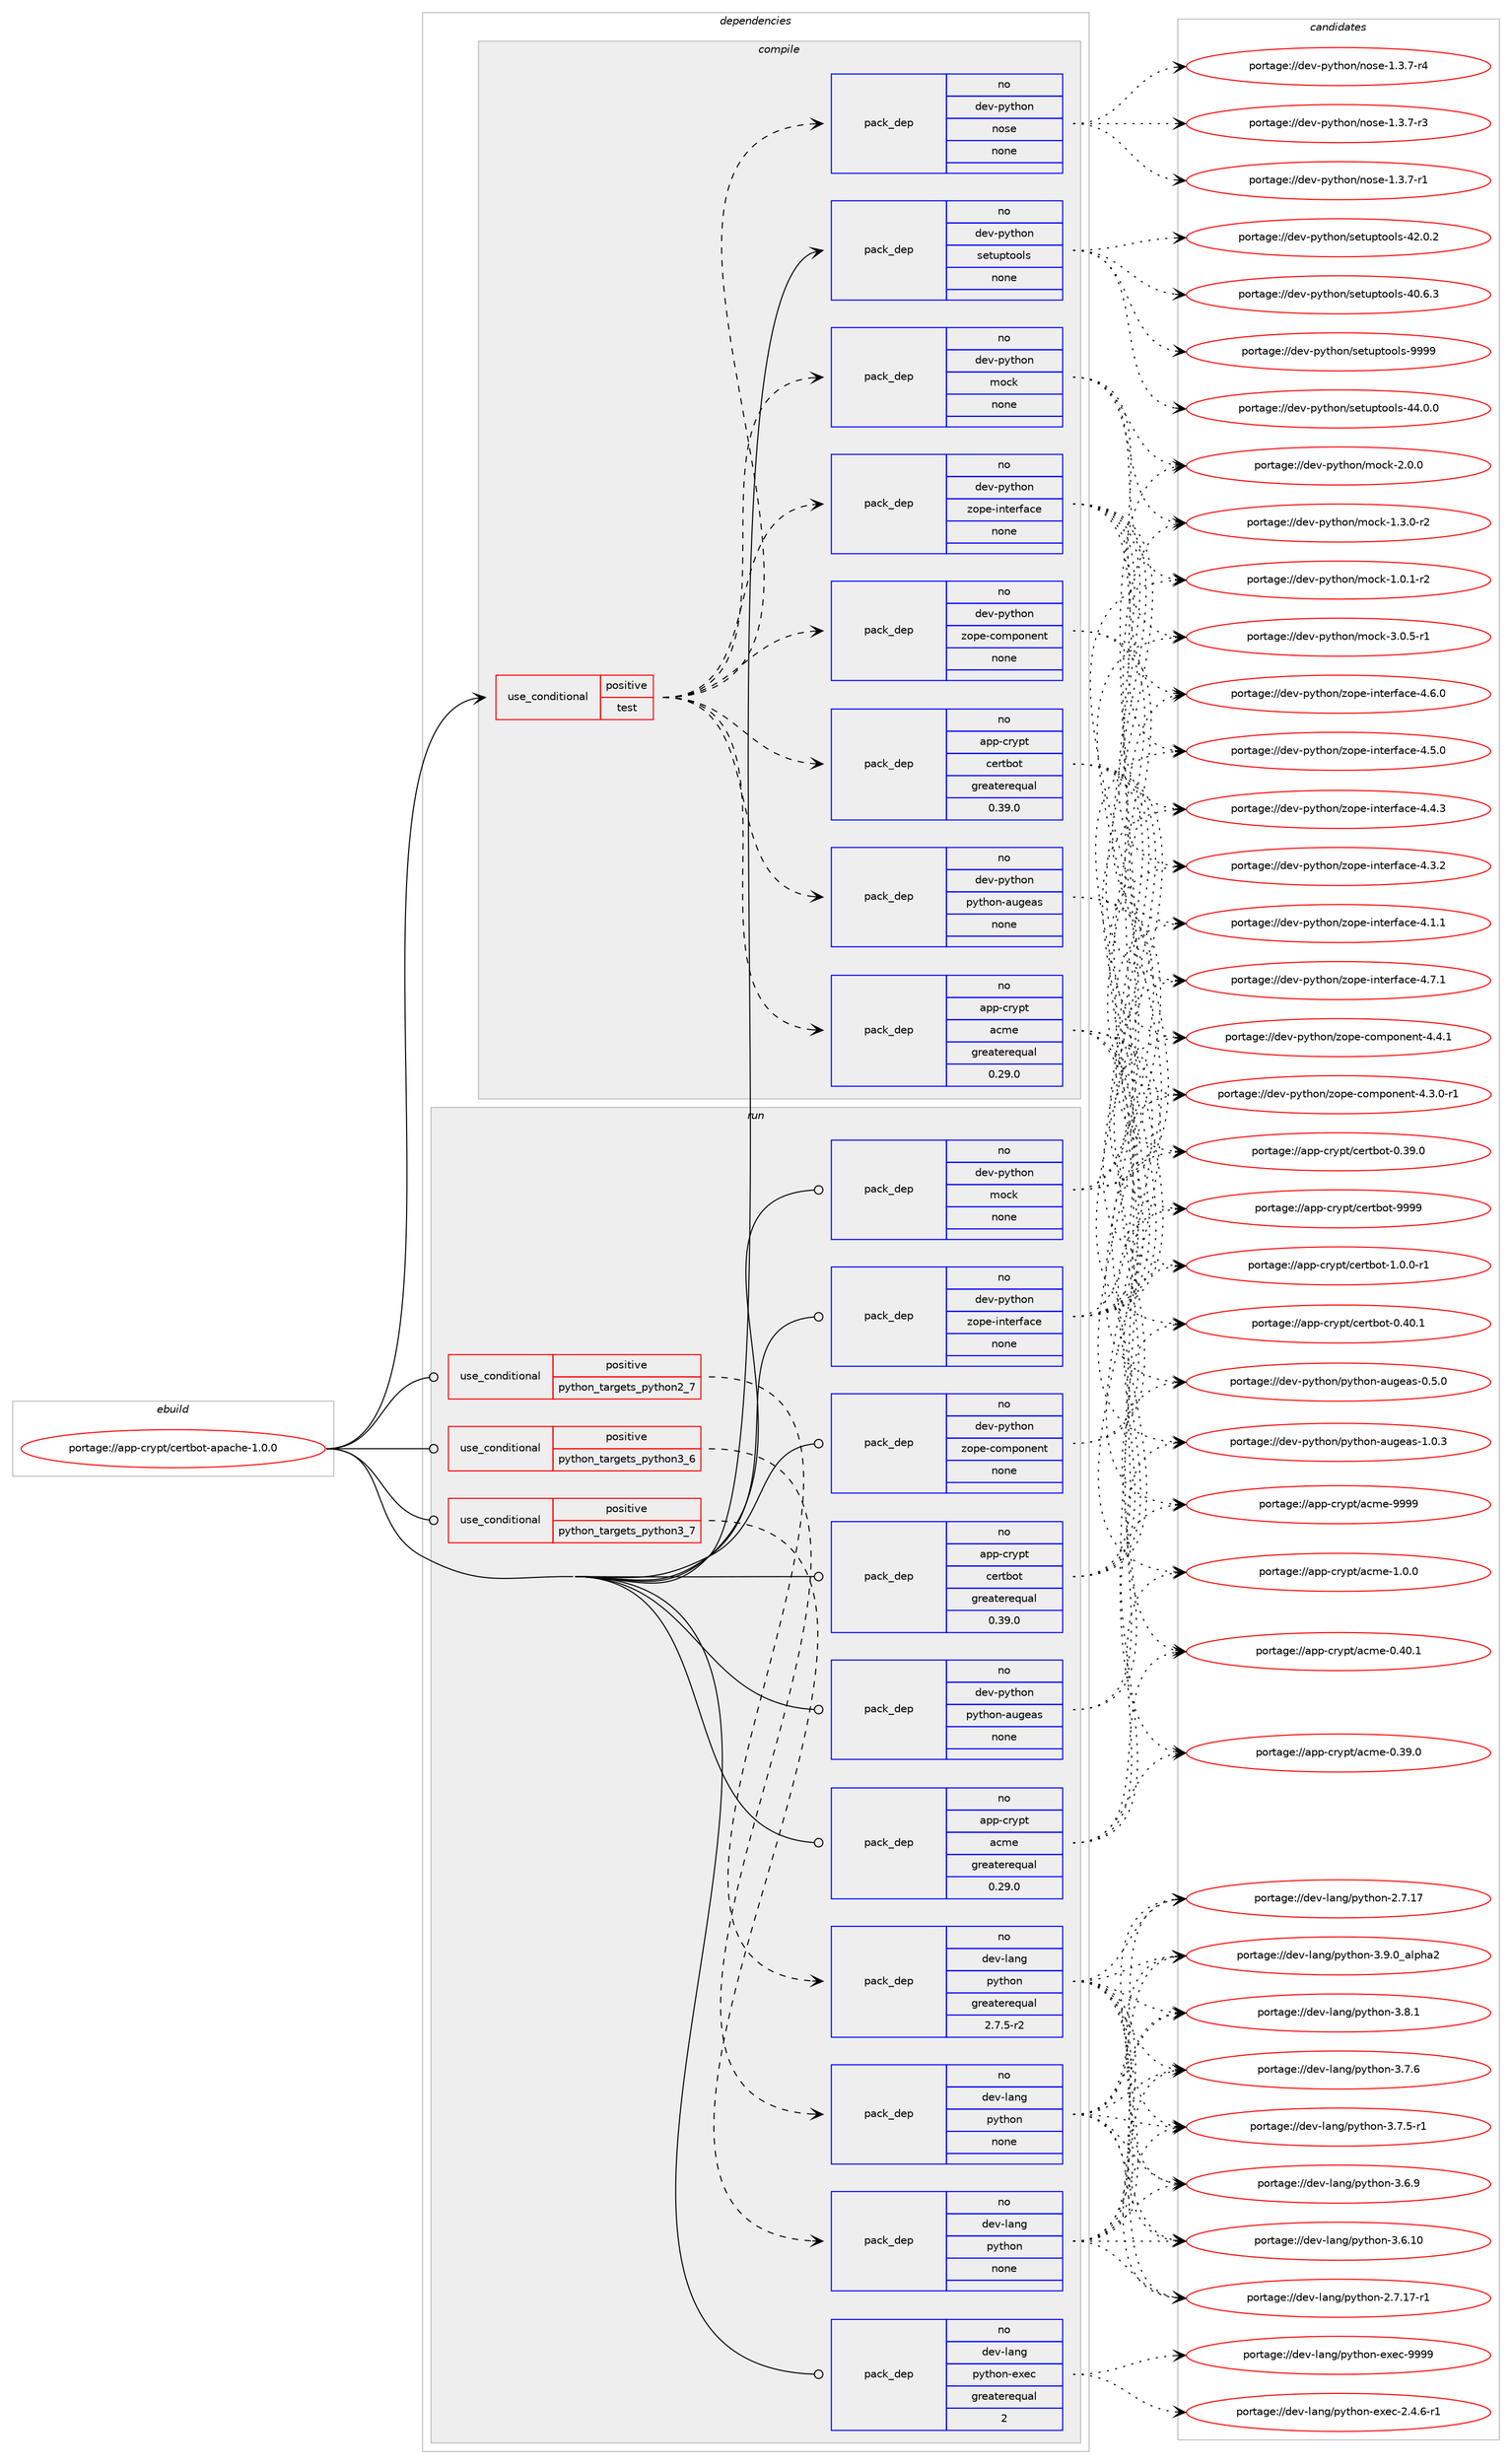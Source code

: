digraph prolog {

# *************
# Graph options
# *************

newrank=true;
concentrate=true;
compound=true;
graph [rankdir=LR,fontname=Helvetica,fontsize=10,ranksep=1.5];#, ranksep=2.5, nodesep=0.2];
edge  [arrowhead=vee];
node  [fontname=Helvetica,fontsize=10];

# **********
# The ebuild
# **********

subgraph cluster_leftcol {
color=gray;
label=<<i>ebuild</i>>;
id [label="portage://app-crypt/certbot-apache-1.0.0", color=red, width=4, href="../app-crypt/certbot-apache-1.0.0.svg"];
}

# ****************
# The dependencies
# ****************

subgraph cluster_midcol {
color=gray;
label=<<i>dependencies</i>>;
subgraph cluster_compile {
fillcolor="#eeeeee";
style=filled;
label=<<i>compile</i>>;
subgraph cond151687 {
dependency643740 [label=<<TABLE BORDER="0" CELLBORDER="1" CELLSPACING="0" CELLPADDING="4"><TR><TD ROWSPAN="3" CELLPADDING="10">use_conditional</TD></TR><TR><TD>positive</TD></TR><TR><TD>test</TD></TR></TABLE>>, shape=none, color=red];
subgraph pack483487 {
dependency643741 [label=<<TABLE BORDER="0" CELLBORDER="1" CELLSPACING="0" CELLPADDING="4" WIDTH="220"><TR><TD ROWSPAN="6" CELLPADDING="30">pack_dep</TD></TR><TR><TD WIDTH="110">no</TD></TR><TR><TD>app-crypt</TD></TR><TR><TD>acme</TD></TR><TR><TD>greaterequal</TD></TR><TR><TD>0.29.0</TD></TR></TABLE>>, shape=none, color=blue];
}
dependency643740:e -> dependency643741:w [weight=20,style="dashed",arrowhead="vee"];
subgraph pack483488 {
dependency643742 [label=<<TABLE BORDER="0" CELLBORDER="1" CELLSPACING="0" CELLPADDING="4" WIDTH="220"><TR><TD ROWSPAN="6" CELLPADDING="30">pack_dep</TD></TR><TR><TD WIDTH="110">no</TD></TR><TR><TD>app-crypt</TD></TR><TR><TD>certbot</TD></TR><TR><TD>greaterequal</TD></TR><TR><TD>0.39.0</TD></TR></TABLE>>, shape=none, color=blue];
}
dependency643740:e -> dependency643742:w [weight=20,style="dashed",arrowhead="vee"];
subgraph pack483489 {
dependency643743 [label=<<TABLE BORDER="0" CELLBORDER="1" CELLSPACING="0" CELLPADDING="4" WIDTH="220"><TR><TD ROWSPAN="6" CELLPADDING="30">pack_dep</TD></TR><TR><TD WIDTH="110">no</TD></TR><TR><TD>dev-python</TD></TR><TR><TD>mock</TD></TR><TR><TD>none</TD></TR><TR><TD></TD></TR></TABLE>>, shape=none, color=blue];
}
dependency643740:e -> dependency643743:w [weight=20,style="dashed",arrowhead="vee"];
subgraph pack483490 {
dependency643744 [label=<<TABLE BORDER="0" CELLBORDER="1" CELLSPACING="0" CELLPADDING="4" WIDTH="220"><TR><TD ROWSPAN="6" CELLPADDING="30">pack_dep</TD></TR><TR><TD WIDTH="110">no</TD></TR><TR><TD>dev-python</TD></TR><TR><TD>python-augeas</TD></TR><TR><TD>none</TD></TR><TR><TD></TD></TR></TABLE>>, shape=none, color=blue];
}
dependency643740:e -> dependency643744:w [weight=20,style="dashed",arrowhead="vee"];
subgraph pack483491 {
dependency643745 [label=<<TABLE BORDER="0" CELLBORDER="1" CELLSPACING="0" CELLPADDING="4" WIDTH="220"><TR><TD ROWSPAN="6" CELLPADDING="30">pack_dep</TD></TR><TR><TD WIDTH="110">no</TD></TR><TR><TD>dev-python</TD></TR><TR><TD>zope-component</TD></TR><TR><TD>none</TD></TR><TR><TD></TD></TR></TABLE>>, shape=none, color=blue];
}
dependency643740:e -> dependency643745:w [weight=20,style="dashed",arrowhead="vee"];
subgraph pack483492 {
dependency643746 [label=<<TABLE BORDER="0" CELLBORDER="1" CELLSPACING="0" CELLPADDING="4" WIDTH="220"><TR><TD ROWSPAN="6" CELLPADDING="30">pack_dep</TD></TR><TR><TD WIDTH="110">no</TD></TR><TR><TD>dev-python</TD></TR><TR><TD>zope-interface</TD></TR><TR><TD>none</TD></TR><TR><TD></TD></TR></TABLE>>, shape=none, color=blue];
}
dependency643740:e -> dependency643746:w [weight=20,style="dashed",arrowhead="vee"];
subgraph pack483493 {
dependency643747 [label=<<TABLE BORDER="0" CELLBORDER="1" CELLSPACING="0" CELLPADDING="4" WIDTH="220"><TR><TD ROWSPAN="6" CELLPADDING="30">pack_dep</TD></TR><TR><TD WIDTH="110">no</TD></TR><TR><TD>dev-python</TD></TR><TR><TD>nose</TD></TR><TR><TD>none</TD></TR><TR><TD></TD></TR></TABLE>>, shape=none, color=blue];
}
dependency643740:e -> dependency643747:w [weight=20,style="dashed",arrowhead="vee"];
}
id:e -> dependency643740:w [weight=20,style="solid",arrowhead="vee"];
subgraph pack483494 {
dependency643748 [label=<<TABLE BORDER="0" CELLBORDER="1" CELLSPACING="0" CELLPADDING="4" WIDTH="220"><TR><TD ROWSPAN="6" CELLPADDING="30">pack_dep</TD></TR><TR><TD WIDTH="110">no</TD></TR><TR><TD>dev-python</TD></TR><TR><TD>setuptools</TD></TR><TR><TD>none</TD></TR><TR><TD></TD></TR></TABLE>>, shape=none, color=blue];
}
id:e -> dependency643748:w [weight=20,style="solid",arrowhead="vee"];
}
subgraph cluster_compileandrun {
fillcolor="#eeeeee";
style=filled;
label=<<i>compile and run</i>>;
}
subgraph cluster_run {
fillcolor="#eeeeee";
style=filled;
label=<<i>run</i>>;
subgraph cond151688 {
dependency643749 [label=<<TABLE BORDER="0" CELLBORDER="1" CELLSPACING="0" CELLPADDING="4"><TR><TD ROWSPAN="3" CELLPADDING="10">use_conditional</TD></TR><TR><TD>positive</TD></TR><TR><TD>python_targets_python2_7</TD></TR></TABLE>>, shape=none, color=red];
subgraph pack483495 {
dependency643750 [label=<<TABLE BORDER="0" CELLBORDER="1" CELLSPACING="0" CELLPADDING="4" WIDTH="220"><TR><TD ROWSPAN="6" CELLPADDING="30">pack_dep</TD></TR><TR><TD WIDTH="110">no</TD></TR><TR><TD>dev-lang</TD></TR><TR><TD>python</TD></TR><TR><TD>greaterequal</TD></TR><TR><TD>2.7.5-r2</TD></TR></TABLE>>, shape=none, color=blue];
}
dependency643749:e -> dependency643750:w [weight=20,style="dashed",arrowhead="vee"];
}
id:e -> dependency643749:w [weight=20,style="solid",arrowhead="odot"];
subgraph cond151689 {
dependency643751 [label=<<TABLE BORDER="0" CELLBORDER="1" CELLSPACING="0" CELLPADDING="4"><TR><TD ROWSPAN="3" CELLPADDING="10">use_conditional</TD></TR><TR><TD>positive</TD></TR><TR><TD>python_targets_python3_6</TD></TR></TABLE>>, shape=none, color=red];
subgraph pack483496 {
dependency643752 [label=<<TABLE BORDER="0" CELLBORDER="1" CELLSPACING="0" CELLPADDING="4" WIDTH="220"><TR><TD ROWSPAN="6" CELLPADDING="30">pack_dep</TD></TR><TR><TD WIDTH="110">no</TD></TR><TR><TD>dev-lang</TD></TR><TR><TD>python</TD></TR><TR><TD>none</TD></TR><TR><TD></TD></TR></TABLE>>, shape=none, color=blue];
}
dependency643751:e -> dependency643752:w [weight=20,style="dashed",arrowhead="vee"];
}
id:e -> dependency643751:w [weight=20,style="solid",arrowhead="odot"];
subgraph cond151690 {
dependency643753 [label=<<TABLE BORDER="0" CELLBORDER="1" CELLSPACING="0" CELLPADDING="4"><TR><TD ROWSPAN="3" CELLPADDING="10">use_conditional</TD></TR><TR><TD>positive</TD></TR><TR><TD>python_targets_python3_7</TD></TR></TABLE>>, shape=none, color=red];
subgraph pack483497 {
dependency643754 [label=<<TABLE BORDER="0" CELLBORDER="1" CELLSPACING="0" CELLPADDING="4" WIDTH="220"><TR><TD ROWSPAN="6" CELLPADDING="30">pack_dep</TD></TR><TR><TD WIDTH="110">no</TD></TR><TR><TD>dev-lang</TD></TR><TR><TD>python</TD></TR><TR><TD>none</TD></TR><TR><TD></TD></TR></TABLE>>, shape=none, color=blue];
}
dependency643753:e -> dependency643754:w [weight=20,style="dashed",arrowhead="vee"];
}
id:e -> dependency643753:w [weight=20,style="solid",arrowhead="odot"];
subgraph pack483498 {
dependency643755 [label=<<TABLE BORDER="0" CELLBORDER="1" CELLSPACING="0" CELLPADDING="4" WIDTH="220"><TR><TD ROWSPAN="6" CELLPADDING="30">pack_dep</TD></TR><TR><TD WIDTH="110">no</TD></TR><TR><TD>app-crypt</TD></TR><TR><TD>acme</TD></TR><TR><TD>greaterequal</TD></TR><TR><TD>0.29.0</TD></TR></TABLE>>, shape=none, color=blue];
}
id:e -> dependency643755:w [weight=20,style="solid",arrowhead="odot"];
subgraph pack483499 {
dependency643756 [label=<<TABLE BORDER="0" CELLBORDER="1" CELLSPACING="0" CELLPADDING="4" WIDTH="220"><TR><TD ROWSPAN="6" CELLPADDING="30">pack_dep</TD></TR><TR><TD WIDTH="110">no</TD></TR><TR><TD>app-crypt</TD></TR><TR><TD>certbot</TD></TR><TR><TD>greaterequal</TD></TR><TR><TD>0.39.0</TD></TR></TABLE>>, shape=none, color=blue];
}
id:e -> dependency643756:w [weight=20,style="solid",arrowhead="odot"];
subgraph pack483500 {
dependency643757 [label=<<TABLE BORDER="0" CELLBORDER="1" CELLSPACING="0" CELLPADDING="4" WIDTH="220"><TR><TD ROWSPAN="6" CELLPADDING="30">pack_dep</TD></TR><TR><TD WIDTH="110">no</TD></TR><TR><TD>dev-lang</TD></TR><TR><TD>python-exec</TD></TR><TR><TD>greaterequal</TD></TR><TR><TD>2</TD></TR></TABLE>>, shape=none, color=blue];
}
id:e -> dependency643757:w [weight=20,style="solid",arrowhead="odot"];
subgraph pack483501 {
dependency643758 [label=<<TABLE BORDER="0" CELLBORDER="1" CELLSPACING="0" CELLPADDING="4" WIDTH="220"><TR><TD ROWSPAN="6" CELLPADDING="30">pack_dep</TD></TR><TR><TD WIDTH="110">no</TD></TR><TR><TD>dev-python</TD></TR><TR><TD>mock</TD></TR><TR><TD>none</TD></TR><TR><TD></TD></TR></TABLE>>, shape=none, color=blue];
}
id:e -> dependency643758:w [weight=20,style="solid",arrowhead="odot"];
subgraph pack483502 {
dependency643759 [label=<<TABLE BORDER="0" CELLBORDER="1" CELLSPACING="0" CELLPADDING="4" WIDTH="220"><TR><TD ROWSPAN="6" CELLPADDING="30">pack_dep</TD></TR><TR><TD WIDTH="110">no</TD></TR><TR><TD>dev-python</TD></TR><TR><TD>python-augeas</TD></TR><TR><TD>none</TD></TR><TR><TD></TD></TR></TABLE>>, shape=none, color=blue];
}
id:e -> dependency643759:w [weight=20,style="solid",arrowhead="odot"];
subgraph pack483503 {
dependency643760 [label=<<TABLE BORDER="0" CELLBORDER="1" CELLSPACING="0" CELLPADDING="4" WIDTH="220"><TR><TD ROWSPAN="6" CELLPADDING="30">pack_dep</TD></TR><TR><TD WIDTH="110">no</TD></TR><TR><TD>dev-python</TD></TR><TR><TD>zope-component</TD></TR><TR><TD>none</TD></TR><TR><TD></TD></TR></TABLE>>, shape=none, color=blue];
}
id:e -> dependency643760:w [weight=20,style="solid",arrowhead="odot"];
subgraph pack483504 {
dependency643761 [label=<<TABLE BORDER="0" CELLBORDER="1" CELLSPACING="0" CELLPADDING="4" WIDTH="220"><TR><TD ROWSPAN="6" CELLPADDING="30">pack_dep</TD></TR><TR><TD WIDTH="110">no</TD></TR><TR><TD>dev-python</TD></TR><TR><TD>zope-interface</TD></TR><TR><TD>none</TD></TR><TR><TD></TD></TR></TABLE>>, shape=none, color=blue];
}
id:e -> dependency643761:w [weight=20,style="solid",arrowhead="odot"];
}
}

# **************
# The candidates
# **************

subgraph cluster_choices {
rank=same;
color=gray;
label=<<i>candidates</i>>;

subgraph choice483487 {
color=black;
nodesep=1;
choice9711211245991141211121164797991091014557575757 [label="portage://app-crypt/acme-9999", color=red, width=4,href="../app-crypt/acme-9999.svg"];
choice971121124599114121112116479799109101454946484648 [label="portage://app-crypt/acme-1.0.0", color=red, width=4,href="../app-crypt/acme-1.0.0.svg"];
choice97112112459911412111211647979910910145484652484649 [label="portage://app-crypt/acme-0.40.1", color=red, width=4,href="../app-crypt/acme-0.40.1.svg"];
choice97112112459911412111211647979910910145484651574648 [label="portage://app-crypt/acme-0.39.0", color=red, width=4,href="../app-crypt/acme-0.39.0.svg"];
dependency643741:e -> choice9711211245991141211121164797991091014557575757:w [style=dotted,weight="100"];
dependency643741:e -> choice971121124599114121112116479799109101454946484648:w [style=dotted,weight="100"];
dependency643741:e -> choice97112112459911412111211647979910910145484652484649:w [style=dotted,weight="100"];
dependency643741:e -> choice97112112459911412111211647979910910145484651574648:w [style=dotted,weight="100"];
}
subgraph choice483488 {
color=black;
nodesep=1;
choice9711211245991141211121164799101114116981111164557575757 [label="portage://app-crypt/certbot-9999", color=red, width=4,href="../app-crypt/certbot-9999.svg"];
choice9711211245991141211121164799101114116981111164549464846484511449 [label="portage://app-crypt/certbot-1.0.0-r1", color=red, width=4,href="../app-crypt/certbot-1.0.0-r1.svg"];
choice97112112459911412111211647991011141169811111645484652484649 [label="portage://app-crypt/certbot-0.40.1", color=red, width=4,href="../app-crypt/certbot-0.40.1.svg"];
choice97112112459911412111211647991011141169811111645484651574648 [label="portage://app-crypt/certbot-0.39.0", color=red, width=4,href="../app-crypt/certbot-0.39.0.svg"];
dependency643742:e -> choice9711211245991141211121164799101114116981111164557575757:w [style=dotted,weight="100"];
dependency643742:e -> choice9711211245991141211121164799101114116981111164549464846484511449:w [style=dotted,weight="100"];
dependency643742:e -> choice97112112459911412111211647991011141169811111645484652484649:w [style=dotted,weight="100"];
dependency643742:e -> choice97112112459911412111211647991011141169811111645484651574648:w [style=dotted,weight="100"];
}
subgraph choice483489 {
color=black;
nodesep=1;
choice1001011184511212111610411111047109111991074551464846534511449 [label="portage://dev-python/mock-3.0.5-r1", color=red, width=4,href="../dev-python/mock-3.0.5-r1.svg"];
choice100101118451121211161041111104710911199107455046484648 [label="portage://dev-python/mock-2.0.0", color=red, width=4,href="../dev-python/mock-2.0.0.svg"];
choice1001011184511212111610411111047109111991074549465146484511450 [label="portage://dev-python/mock-1.3.0-r2", color=red, width=4,href="../dev-python/mock-1.3.0-r2.svg"];
choice1001011184511212111610411111047109111991074549464846494511450 [label="portage://dev-python/mock-1.0.1-r2", color=red, width=4,href="../dev-python/mock-1.0.1-r2.svg"];
dependency643743:e -> choice1001011184511212111610411111047109111991074551464846534511449:w [style=dotted,weight="100"];
dependency643743:e -> choice100101118451121211161041111104710911199107455046484648:w [style=dotted,weight="100"];
dependency643743:e -> choice1001011184511212111610411111047109111991074549465146484511450:w [style=dotted,weight="100"];
dependency643743:e -> choice1001011184511212111610411111047109111991074549464846494511450:w [style=dotted,weight="100"];
}
subgraph choice483490 {
color=black;
nodesep=1;
choice1001011184511212111610411111047112121116104111110459711710310197115454946484651 [label="portage://dev-python/python-augeas-1.0.3", color=red, width=4,href="../dev-python/python-augeas-1.0.3.svg"];
choice1001011184511212111610411111047112121116104111110459711710310197115454846534648 [label="portage://dev-python/python-augeas-0.5.0", color=red, width=4,href="../dev-python/python-augeas-0.5.0.svg"];
dependency643744:e -> choice1001011184511212111610411111047112121116104111110459711710310197115454946484651:w [style=dotted,weight="100"];
dependency643744:e -> choice1001011184511212111610411111047112121116104111110459711710310197115454846534648:w [style=dotted,weight="100"];
}
subgraph choice483491 {
color=black;
nodesep=1;
choice10010111845112121116104111110471221111121014599111109112111110101110116455246524649 [label="portage://dev-python/zope-component-4.4.1", color=red, width=4,href="../dev-python/zope-component-4.4.1.svg"];
choice100101118451121211161041111104712211111210145991111091121111101011101164552465146484511449 [label="portage://dev-python/zope-component-4.3.0-r1", color=red, width=4,href="../dev-python/zope-component-4.3.0-r1.svg"];
dependency643745:e -> choice10010111845112121116104111110471221111121014599111109112111110101110116455246524649:w [style=dotted,weight="100"];
dependency643745:e -> choice100101118451121211161041111104712211111210145991111091121111101011101164552465146484511449:w [style=dotted,weight="100"];
}
subgraph choice483492 {
color=black;
nodesep=1;
choice1001011184511212111610411111047122111112101451051101161011141029799101455246554649 [label="portage://dev-python/zope-interface-4.7.1", color=red, width=4,href="../dev-python/zope-interface-4.7.1.svg"];
choice1001011184511212111610411111047122111112101451051101161011141029799101455246544648 [label="portage://dev-python/zope-interface-4.6.0", color=red, width=4,href="../dev-python/zope-interface-4.6.0.svg"];
choice1001011184511212111610411111047122111112101451051101161011141029799101455246534648 [label="portage://dev-python/zope-interface-4.5.0", color=red, width=4,href="../dev-python/zope-interface-4.5.0.svg"];
choice1001011184511212111610411111047122111112101451051101161011141029799101455246524651 [label="portage://dev-python/zope-interface-4.4.3", color=red, width=4,href="../dev-python/zope-interface-4.4.3.svg"];
choice1001011184511212111610411111047122111112101451051101161011141029799101455246514650 [label="portage://dev-python/zope-interface-4.3.2", color=red, width=4,href="../dev-python/zope-interface-4.3.2.svg"];
choice1001011184511212111610411111047122111112101451051101161011141029799101455246494649 [label="portage://dev-python/zope-interface-4.1.1", color=red, width=4,href="../dev-python/zope-interface-4.1.1.svg"];
dependency643746:e -> choice1001011184511212111610411111047122111112101451051101161011141029799101455246554649:w [style=dotted,weight="100"];
dependency643746:e -> choice1001011184511212111610411111047122111112101451051101161011141029799101455246544648:w [style=dotted,weight="100"];
dependency643746:e -> choice1001011184511212111610411111047122111112101451051101161011141029799101455246534648:w [style=dotted,weight="100"];
dependency643746:e -> choice1001011184511212111610411111047122111112101451051101161011141029799101455246524651:w [style=dotted,weight="100"];
dependency643746:e -> choice1001011184511212111610411111047122111112101451051101161011141029799101455246514650:w [style=dotted,weight="100"];
dependency643746:e -> choice1001011184511212111610411111047122111112101451051101161011141029799101455246494649:w [style=dotted,weight="100"];
}
subgraph choice483493 {
color=black;
nodesep=1;
choice10010111845112121116104111110471101111151014549465146554511452 [label="portage://dev-python/nose-1.3.7-r4", color=red, width=4,href="../dev-python/nose-1.3.7-r4.svg"];
choice10010111845112121116104111110471101111151014549465146554511451 [label="portage://dev-python/nose-1.3.7-r3", color=red, width=4,href="../dev-python/nose-1.3.7-r3.svg"];
choice10010111845112121116104111110471101111151014549465146554511449 [label="portage://dev-python/nose-1.3.7-r1", color=red, width=4,href="../dev-python/nose-1.3.7-r1.svg"];
dependency643747:e -> choice10010111845112121116104111110471101111151014549465146554511452:w [style=dotted,weight="100"];
dependency643747:e -> choice10010111845112121116104111110471101111151014549465146554511451:w [style=dotted,weight="100"];
dependency643747:e -> choice10010111845112121116104111110471101111151014549465146554511449:w [style=dotted,weight="100"];
}
subgraph choice483494 {
color=black;
nodesep=1;
choice10010111845112121116104111110471151011161171121161111111081154557575757 [label="portage://dev-python/setuptools-9999", color=red, width=4,href="../dev-python/setuptools-9999.svg"];
choice100101118451121211161041111104711510111611711211611111110811545525246484648 [label="portage://dev-python/setuptools-44.0.0", color=red, width=4,href="../dev-python/setuptools-44.0.0.svg"];
choice100101118451121211161041111104711510111611711211611111110811545525046484650 [label="portage://dev-python/setuptools-42.0.2", color=red, width=4,href="../dev-python/setuptools-42.0.2.svg"];
choice100101118451121211161041111104711510111611711211611111110811545524846544651 [label="portage://dev-python/setuptools-40.6.3", color=red, width=4,href="../dev-python/setuptools-40.6.3.svg"];
dependency643748:e -> choice10010111845112121116104111110471151011161171121161111111081154557575757:w [style=dotted,weight="100"];
dependency643748:e -> choice100101118451121211161041111104711510111611711211611111110811545525246484648:w [style=dotted,weight="100"];
dependency643748:e -> choice100101118451121211161041111104711510111611711211611111110811545525046484650:w [style=dotted,weight="100"];
dependency643748:e -> choice100101118451121211161041111104711510111611711211611111110811545524846544651:w [style=dotted,weight="100"];
}
subgraph choice483495 {
color=black;
nodesep=1;
choice10010111845108971101034711212111610411111045514657464895971081121049750 [label="portage://dev-lang/python-3.9.0_alpha2", color=red, width=4,href="../dev-lang/python-3.9.0_alpha2.svg"];
choice100101118451089711010347112121116104111110455146564649 [label="portage://dev-lang/python-3.8.1", color=red, width=4,href="../dev-lang/python-3.8.1.svg"];
choice100101118451089711010347112121116104111110455146554654 [label="portage://dev-lang/python-3.7.6", color=red, width=4,href="../dev-lang/python-3.7.6.svg"];
choice1001011184510897110103471121211161041111104551465546534511449 [label="portage://dev-lang/python-3.7.5-r1", color=red, width=4,href="../dev-lang/python-3.7.5-r1.svg"];
choice100101118451089711010347112121116104111110455146544657 [label="portage://dev-lang/python-3.6.9", color=red, width=4,href="../dev-lang/python-3.6.9.svg"];
choice10010111845108971101034711212111610411111045514654464948 [label="portage://dev-lang/python-3.6.10", color=red, width=4,href="../dev-lang/python-3.6.10.svg"];
choice100101118451089711010347112121116104111110455046554649554511449 [label="portage://dev-lang/python-2.7.17-r1", color=red, width=4,href="../dev-lang/python-2.7.17-r1.svg"];
choice10010111845108971101034711212111610411111045504655464955 [label="portage://dev-lang/python-2.7.17", color=red, width=4,href="../dev-lang/python-2.7.17.svg"];
dependency643750:e -> choice10010111845108971101034711212111610411111045514657464895971081121049750:w [style=dotted,weight="100"];
dependency643750:e -> choice100101118451089711010347112121116104111110455146564649:w [style=dotted,weight="100"];
dependency643750:e -> choice100101118451089711010347112121116104111110455146554654:w [style=dotted,weight="100"];
dependency643750:e -> choice1001011184510897110103471121211161041111104551465546534511449:w [style=dotted,weight="100"];
dependency643750:e -> choice100101118451089711010347112121116104111110455146544657:w [style=dotted,weight="100"];
dependency643750:e -> choice10010111845108971101034711212111610411111045514654464948:w [style=dotted,weight="100"];
dependency643750:e -> choice100101118451089711010347112121116104111110455046554649554511449:w [style=dotted,weight="100"];
dependency643750:e -> choice10010111845108971101034711212111610411111045504655464955:w [style=dotted,weight="100"];
}
subgraph choice483496 {
color=black;
nodesep=1;
choice10010111845108971101034711212111610411111045514657464895971081121049750 [label="portage://dev-lang/python-3.9.0_alpha2", color=red, width=4,href="../dev-lang/python-3.9.0_alpha2.svg"];
choice100101118451089711010347112121116104111110455146564649 [label="portage://dev-lang/python-3.8.1", color=red, width=4,href="../dev-lang/python-3.8.1.svg"];
choice100101118451089711010347112121116104111110455146554654 [label="portage://dev-lang/python-3.7.6", color=red, width=4,href="../dev-lang/python-3.7.6.svg"];
choice1001011184510897110103471121211161041111104551465546534511449 [label="portage://dev-lang/python-3.7.5-r1", color=red, width=4,href="../dev-lang/python-3.7.5-r1.svg"];
choice100101118451089711010347112121116104111110455146544657 [label="portage://dev-lang/python-3.6.9", color=red, width=4,href="../dev-lang/python-3.6.9.svg"];
choice10010111845108971101034711212111610411111045514654464948 [label="portage://dev-lang/python-3.6.10", color=red, width=4,href="../dev-lang/python-3.6.10.svg"];
choice100101118451089711010347112121116104111110455046554649554511449 [label="portage://dev-lang/python-2.7.17-r1", color=red, width=4,href="../dev-lang/python-2.7.17-r1.svg"];
choice10010111845108971101034711212111610411111045504655464955 [label="portage://dev-lang/python-2.7.17", color=red, width=4,href="../dev-lang/python-2.7.17.svg"];
dependency643752:e -> choice10010111845108971101034711212111610411111045514657464895971081121049750:w [style=dotted,weight="100"];
dependency643752:e -> choice100101118451089711010347112121116104111110455146564649:w [style=dotted,weight="100"];
dependency643752:e -> choice100101118451089711010347112121116104111110455146554654:w [style=dotted,weight="100"];
dependency643752:e -> choice1001011184510897110103471121211161041111104551465546534511449:w [style=dotted,weight="100"];
dependency643752:e -> choice100101118451089711010347112121116104111110455146544657:w [style=dotted,weight="100"];
dependency643752:e -> choice10010111845108971101034711212111610411111045514654464948:w [style=dotted,weight="100"];
dependency643752:e -> choice100101118451089711010347112121116104111110455046554649554511449:w [style=dotted,weight="100"];
dependency643752:e -> choice10010111845108971101034711212111610411111045504655464955:w [style=dotted,weight="100"];
}
subgraph choice483497 {
color=black;
nodesep=1;
choice10010111845108971101034711212111610411111045514657464895971081121049750 [label="portage://dev-lang/python-3.9.0_alpha2", color=red, width=4,href="../dev-lang/python-3.9.0_alpha2.svg"];
choice100101118451089711010347112121116104111110455146564649 [label="portage://dev-lang/python-3.8.1", color=red, width=4,href="../dev-lang/python-3.8.1.svg"];
choice100101118451089711010347112121116104111110455146554654 [label="portage://dev-lang/python-3.7.6", color=red, width=4,href="../dev-lang/python-3.7.6.svg"];
choice1001011184510897110103471121211161041111104551465546534511449 [label="portage://dev-lang/python-3.7.5-r1", color=red, width=4,href="../dev-lang/python-3.7.5-r1.svg"];
choice100101118451089711010347112121116104111110455146544657 [label="portage://dev-lang/python-3.6.9", color=red, width=4,href="../dev-lang/python-3.6.9.svg"];
choice10010111845108971101034711212111610411111045514654464948 [label="portage://dev-lang/python-3.6.10", color=red, width=4,href="../dev-lang/python-3.6.10.svg"];
choice100101118451089711010347112121116104111110455046554649554511449 [label="portage://dev-lang/python-2.7.17-r1", color=red, width=4,href="../dev-lang/python-2.7.17-r1.svg"];
choice10010111845108971101034711212111610411111045504655464955 [label="portage://dev-lang/python-2.7.17", color=red, width=4,href="../dev-lang/python-2.7.17.svg"];
dependency643754:e -> choice10010111845108971101034711212111610411111045514657464895971081121049750:w [style=dotted,weight="100"];
dependency643754:e -> choice100101118451089711010347112121116104111110455146564649:w [style=dotted,weight="100"];
dependency643754:e -> choice100101118451089711010347112121116104111110455146554654:w [style=dotted,weight="100"];
dependency643754:e -> choice1001011184510897110103471121211161041111104551465546534511449:w [style=dotted,weight="100"];
dependency643754:e -> choice100101118451089711010347112121116104111110455146544657:w [style=dotted,weight="100"];
dependency643754:e -> choice10010111845108971101034711212111610411111045514654464948:w [style=dotted,weight="100"];
dependency643754:e -> choice100101118451089711010347112121116104111110455046554649554511449:w [style=dotted,weight="100"];
dependency643754:e -> choice10010111845108971101034711212111610411111045504655464955:w [style=dotted,weight="100"];
}
subgraph choice483498 {
color=black;
nodesep=1;
choice9711211245991141211121164797991091014557575757 [label="portage://app-crypt/acme-9999", color=red, width=4,href="../app-crypt/acme-9999.svg"];
choice971121124599114121112116479799109101454946484648 [label="portage://app-crypt/acme-1.0.0", color=red, width=4,href="../app-crypt/acme-1.0.0.svg"];
choice97112112459911412111211647979910910145484652484649 [label="portage://app-crypt/acme-0.40.1", color=red, width=4,href="../app-crypt/acme-0.40.1.svg"];
choice97112112459911412111211647979910910145484651574648 [label="portage://app-crypt/acme-0.39.0", color=red, width=4,href="../app-crypt/acme-0.39.0.svg"];
dependency643755:e -> choice9711211245991141211121164797991091014557575757:w [style=dotted,weight="100"];
dependency643755:e -> choice971121124599114121112116479799109101454946484648:w [style=dotted,weight="100"];
dependency643755:e -> choice97112112459911412111211647979910910145484652484649:w [style=dotted,weight="100"];
dependency643755:e -> choice97112112459911412111211647979910910145484651574648:w [style=dotted,weight="100"];
}
subgraph choice483499 {
color=black;
nodesep=1;
choice9711211245991141211121164799101114116981111164557575757 [label="portage://app-crypt/certbot-9999", color=red, width=4,href="../app-crypt/certbot-9999.svg"];
choice9711211245991141211121164799101114116981111164549464846484511449 [label="portage://app-crypt/certbot-1.0.0-r1", color=red, width=4,href="../app-crypt/certbot-1.0.0-r1.svg"];
choice97112112459911412111211647991011141169811111645484652484649 [label="portage://app-crypt/certbot-0.40.1", color=red, width=4,href="../app-crypt/certbot-0.40.1.svg"];
choice97112112459911412111211647991011141169811111645484651574648 [label="portage://app-crypt/certbot-0.39.0", color=red, width=4,href="../app-crypt/certbot-0.39.0.svg"];
dependency643756:e -> choice9711211245991141211121164799101114116981111164557575757:w [style=dotted,weight="100"];
dependency643756:e -> choice9711211245991141211121164799101114116981111164549464846484511449:w [style=dotted,weight="100"];
dependency643756:e -> choice97112112459911412111211647991011141169811111645484652484649:w [style=dotted,weight="100"];
dependency643756:e -> choice97112112459911412111211647991011141169811111645484651574648:w [style=dotted,weight="100"];
}
subgraph choice483500 {
color=black;
nodesep=1;
choice10010111845108971101034711212111610411111045101120101994557575757 [label="portage://dev-lang/python-exec-9999", color=red, width=4,href="../dev-lang/python-exec-9999.svg"];
choice10010111845108971101034711212111610411111045101120101994550465246544511449 [label="portage://dev-lang/python-exec-2.4.6-r1", color=red, width=4,href="../dev-lang/python-exec-2.4.6-r1.svg"];
dependency643757:e -> choice10010111845108971101034711212111610411111045101120101994557575757:w [style=dotted,weight="100"];
dependency643757:e -> choice10010111845108971101034711212111610411111045101120101994550465246544511449:w [style=dotted,weight="100"];
}
subgraph choice483501 {
color=black;
nodesep=1;
choice1001011184511212111610411111047109111991074551464846534511449 [label="portage://dev-python/mock-3.0.5-r1", color=red, width=4,href="../dev-python/mock-3.0.5-r1.svg"];
choice100101118451121211161041111104710911199107455046484648 [label="portage://dev-python/mock-2.0.0", color=red, width=4,href="../dev-python/mock-2.0.0.svg"];
choice1001011184511212111610411111047109111991074549465146484511450 [label="portage://dev-python/mock-1.3.0-r2", color=red, width=4,href="../dev-python/mock-1.3.0-r2.svg"];
choice1001011184511212111610411111047109111991074549464846494511450 [label="portage://dev-python/mock-1.0.1-r2", color=red, width=4,href="../dev-python/mock-1.0.1-r2.svg"];
dependency643758:e -> choice1001011184511212111610411111047109111991074551464846534511449:w [style=dotted,weight="100"];
dependency643758:e -> choice100101118451121211161041111104710911199107455046484648:w [style=dotted,weight="100"];
dependency643758:e -> choice1001011184511212111610411111047109111991074549465146484511450:w [style=dotted,weight="100"];
dependency643758:e -> choice1001011184511212111610411111047109111991074549464846494511450:w [style=dotted,weight="100"];
}
subgraph choice483502 {
color=black;
nodesep=1;
choice1001011184511212111610411111047112121116104111110459711710310197115454946484651 [label="portage://dev-python/python-augeas-1.0.3", color=red, width=4,href="../dev-python/python-augeas-1.0.3.svg"];
choice1001011184511212111610411111047112121116104111110459711710310197115454846534648 [label="portage://dev-python/python-augeas-0.5.0", color=red, width=4,href="../dev-python/python-augeas-0.5.0.svg"];
dependency643759:e -> choice1001011184511212111610411111047112121116104111110459711710310197115454946484651:w [style=dotted,weight="100"];
dependency643759:e -> choice1001011184511212111610411111047112121116104111110459711710310197115454846534648:w [style=dotted,weight="100"];
}
subgraph choice483503 {
color=black;
nodesep=1;
choice10010111845112121116104111110471221111121014599111109112111110101110116455246524649 [label="portage://dev-python/zope-component-4.4.1", color=red, width=4,href="../dev-python/zope-component-4.4.1.svg"];
choice100101118451121211161041111104712211111210145991111091121111101011101164552465146484511449 [label="portage://dev-python/zope-component-4.3.0-r1", color=red, width=4,href="../dev-python/zope-component-4.3.0-r1.svg"];
dependency643760:e -> choice10010111845112121116104111110471221111121014599111109112111110101110116455246524649:w [style=dotted,weight="100"];
dependency643760:e -> choice100101118451121211161041111104712211111210145991111091121111101011101164552465146484511449:w [style=dotted,weight="100"];
}
subgraph choice483504 {
color=black;
nodesep=1;
choice1001011184511212111610411111047122111112101451051101161011141029799101455246554649 [label="portage://dev-python/zope-interface-4.7.1", color=red, width=4,href="../dev-python/zope-interface-4.7.1.svg"];
choice1001011184511212111610411111047122111112101451051101161011141029799101455246544648 [label="portage://dev-python/zope-interface-4.6.0", color=red, width=4,href="../dev-python/zope-interface-4.6.0.svg"];
choice1001011184511212111610411111047122111112101451051101161011141029799101455246534648 [label="portage://dev-python/zope-interface-4.5.0", color=red, width=4,href="../dev-python/zope-interface-4.5.0.svg"];
choice1001011184511212111610411111047122111112101451051101161011141029799101455246524651 [label="portage://dev-python/zope-interface-4.4.3", color=red, width=4,href="../dev-python/zope-interface-4.4.3.svg"];
choice1001011184511212111610411111047122111112101451051101161011141029799101455246514650 [label="portage://dev-python/zope-interface-4.3.2", color=red, width=4,href="../dev-python/zope-interface-4.3.2.svg"];
choice1001011184511212111610411111047122111112101451051101161011141029799101455246494649 [label="portage://dev-python/zope-interface-4.1.1", color=red, width=4,href="../dev-python/zope-interface-4.1.1.svg"];
dependency643761:e -> choice1001011184511212111610411111047122111112101451051101161011141029799101455246554649:w [style=dotted,weight="100"];
dependency643761:e -> choice1001011184511212111610411111047122111112101451051101161011141029799101455246544648:w [style=dotted,weight="100"];
dependency643761:e -> choice1001011184511212111610411111047122111112101451051101161011141029799101455246534648:w [style=dotted,weight="100"];
dependency643761:e -> choice1001011184511212111610411111047122111112101451051101161011141029799101455246524651:w [style=dotted,weight="100"];
dependency643761:e -> choice1001011184511212111610411111047122111112101451051101161011141029799101455246514650:w [style=dotted,weight="100"];
dependency643761:e -> choice1001011184511212111610411111047122111112101451051101161011141029799101455246494649:w [style=dotted,weight="100"];
}
}

}
